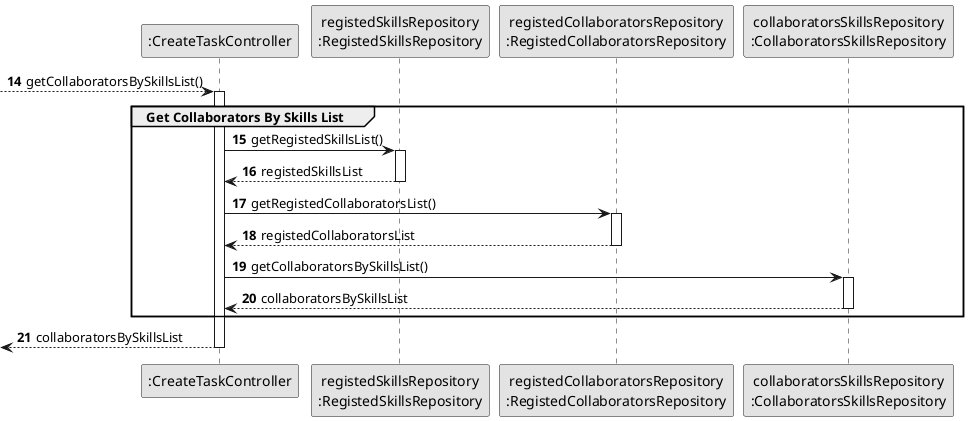 @startuml
skinparam monochrome true
skinparam packageStyle rectangle
skinparam shadowing false

autonumber

participant ":CreateTaskController" as CTRL
participant "registedSkillsRepository\n:RegistedSkillsRepository" as RegistedSkillsRepository
participant "registedCollaboratorsRepository\n:RegistedCollaboratorsRepository" as RegistedCollaboratorsRepository
participant "collaboratorsSkillsRepository\n:CollaboratorsSkillsRepository" as CollaboratorsSkillsRepository

autonumber 14
--> CTRL: getCollaboratorsBySkillsList()

group Get Collaborators By Skills List
    activate CTRL

    CTRL -> RegistedSkillsRepository : getRegistedSkillsList()
    activate RegistedSkillsRepository

        RegistedSkillsRepository --> CTRL : registedSkillsList
    deactivate RegistedSkillsRepository

        CTRL -> RegistedCollaboratorsRepository : getRegistedCollaboratorsList()
    activate RegistedCollaboratorsRepository

    RegistedCollaboratorsRepository --> CTRL: registedCollaboratorsList
    deactivate RegistedCollaboratorsRepository

        CTRL -> CollaboratorsSkillsRepository : getCollaboratorsBySkillsList()
    activate CollaboratorsSkillsRepository

    CollaboratorsSkillsRepository --> CTRL : collaboratorsBySkillsList
    deactivate CollaboratorsSkillsRepository

end

<-- CTRL: collaboratorsBySkillsList
deactivate CTRL
@enduml